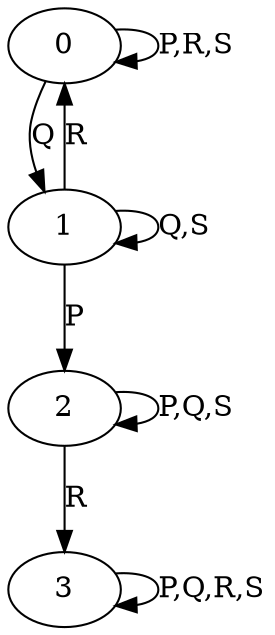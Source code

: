 # -----------------------------------
# Title: P is false between Q and R
# From:  http://patterns.projects.cs.ksu.edu/documentation/patterns/ltl.shtml
# -----------------------------------


digraph G {
  0 -> 1 [label="Q"];
  0 -> 0 [label="P,R,S"];
  1 -> 1 [label="Q,S"];
  1 -> 2 [label="P"];
  1 -> 0 [label="R"];
  2 -> 2 [label="P,Q,S"];
  2 -> 3 [label="R"];
  3 -> 3 [label="P,Q,R,S"];
}